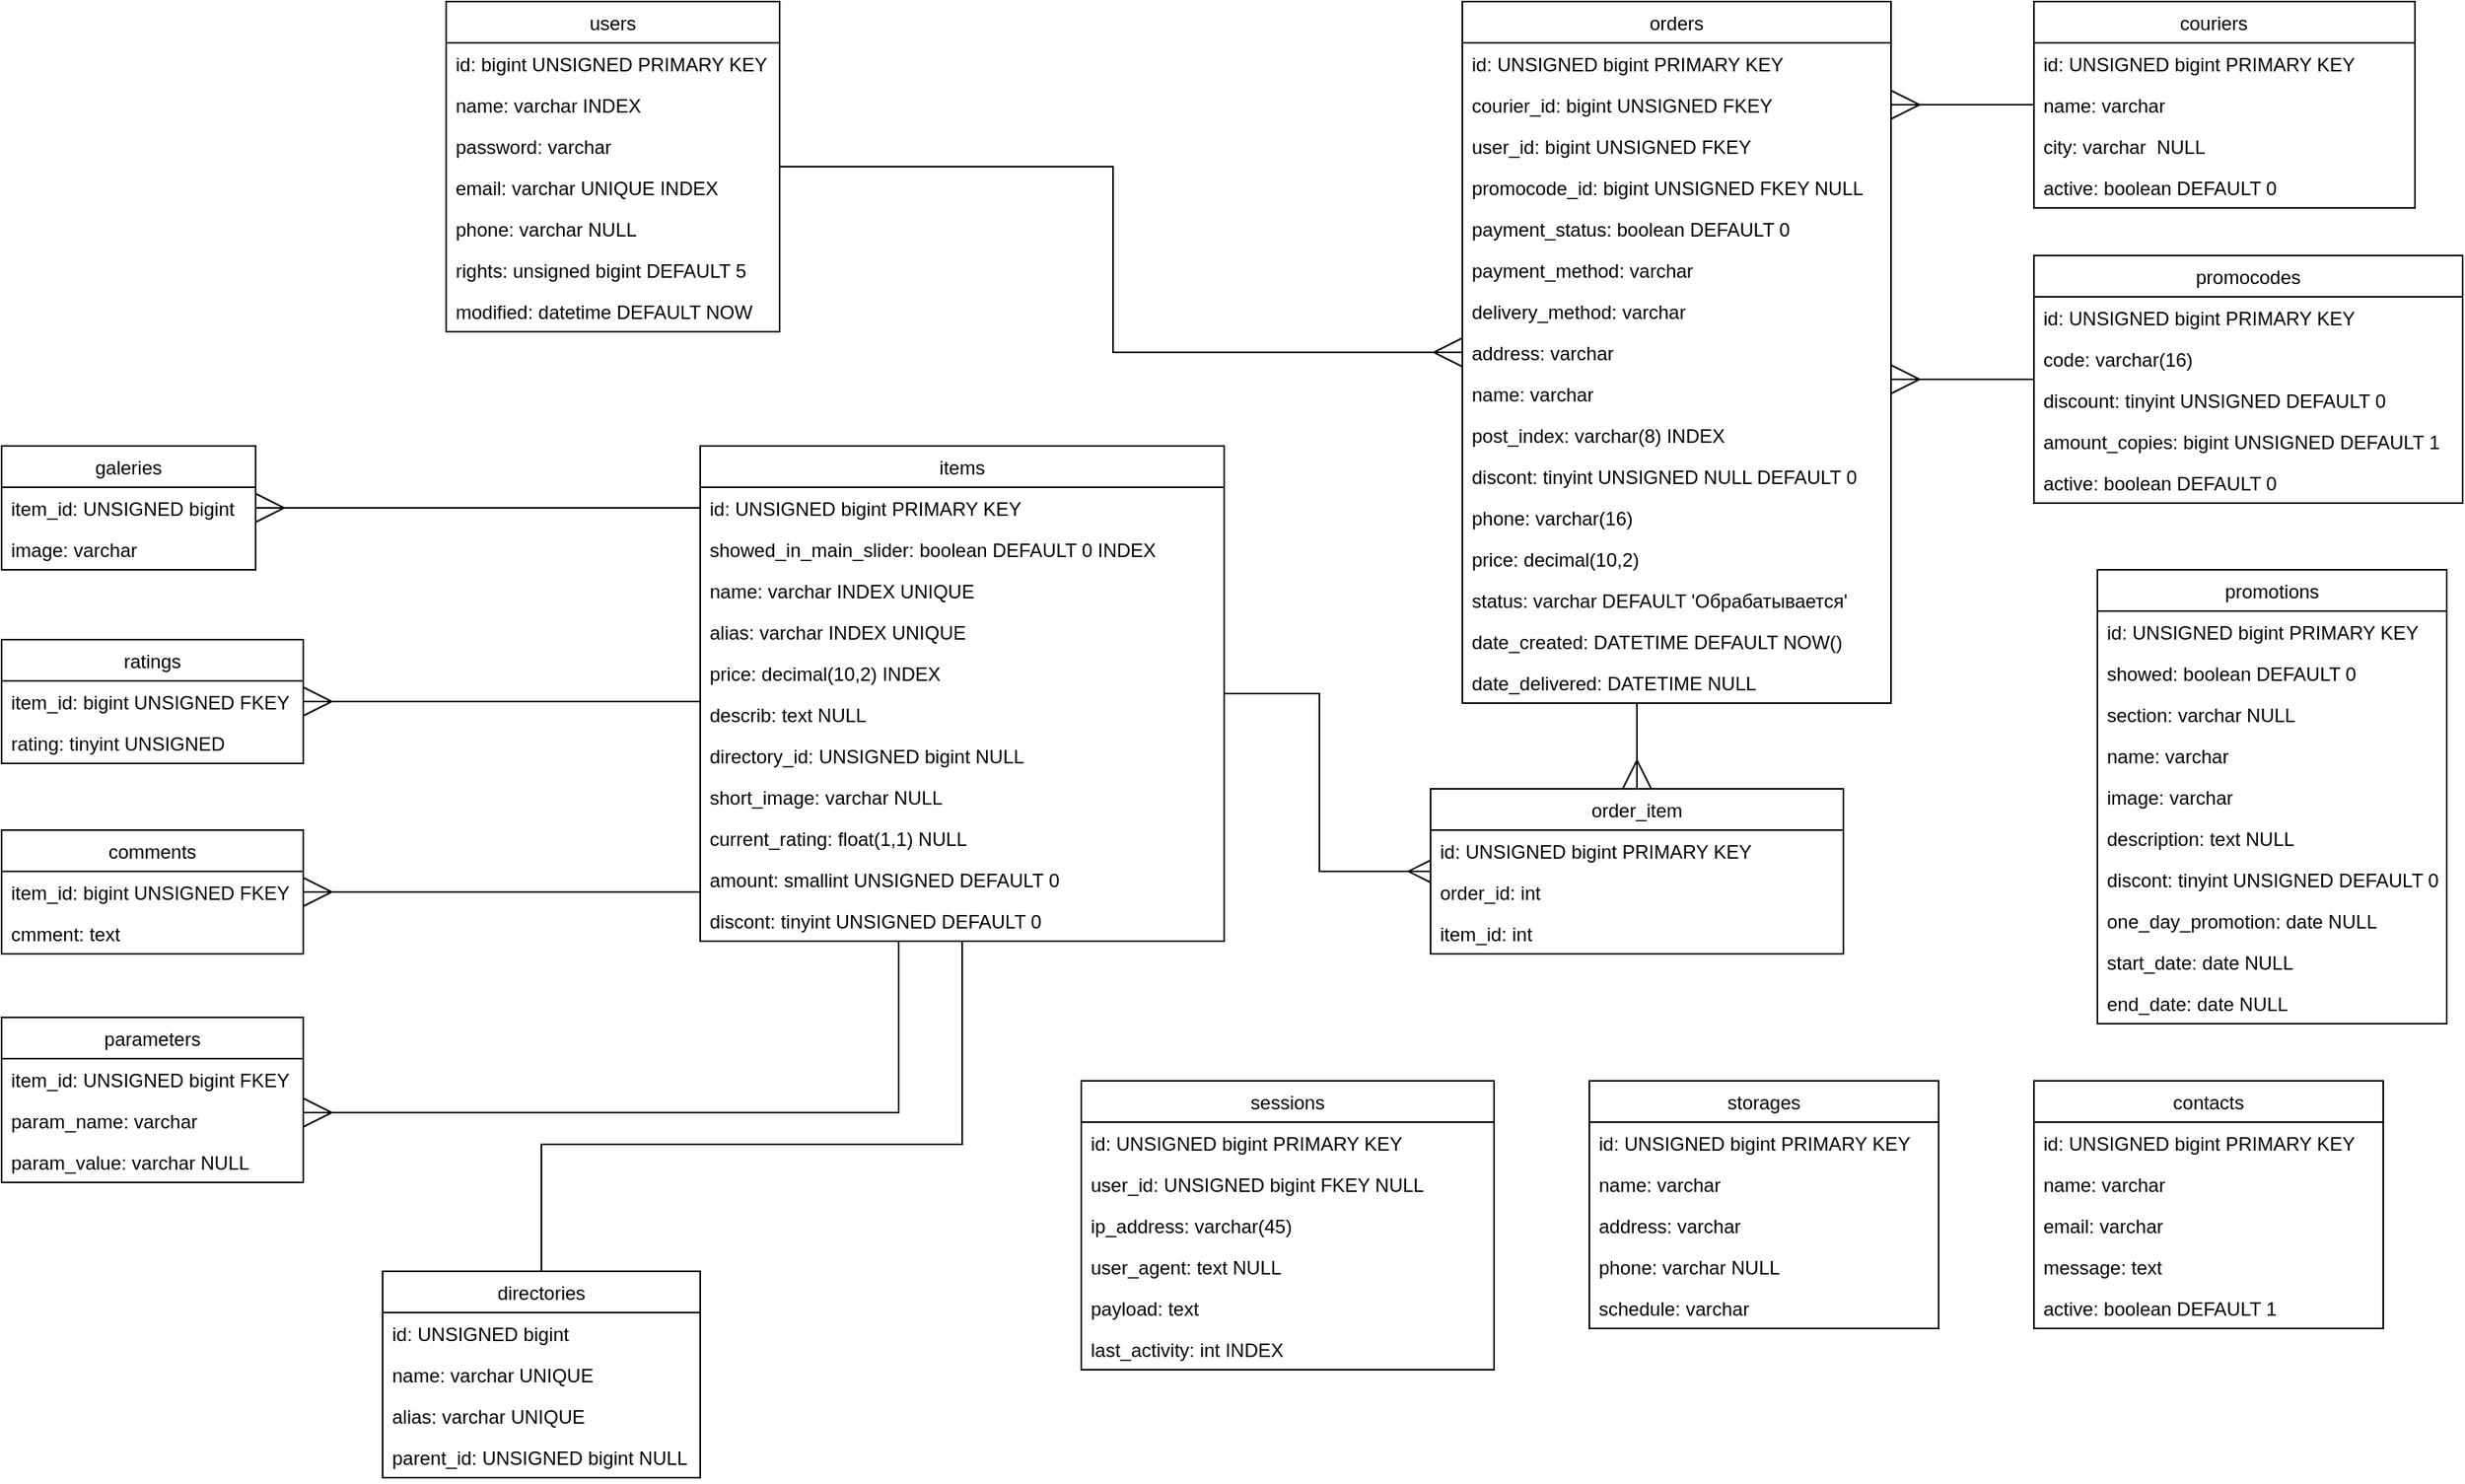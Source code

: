 <mxfile version="16.6.6" type="device"><diagram name="Page-1" id="929967ad-93f9-6ef4-fab6-5d389245f69c"><mxGraphModel dx="1368" dy="793" grid="1" gridSize="10" guides="1" tooltips="1" connect="1" arrows="1" fold="1" page="1" pageScale="1.5" pageWidth="1169" pageHeight="826" background="none" math="0" shadow="0"><root><mxCell id="0" style=";html=1;"/><mxCell id="1" style=";html=1;" parent="0"/><mxCell id="FeAwTVIBc3wcNW8rMhO_-11" style="edgeStyle=orthogonalEdgeStyle;rounded=0;orthogonalLoop=1;jettySize=auto;html=1;endArrow=ERmany;endFill=0;startSize=6;endSize=16;" parent="1" source="rnoh4Z8EWgfpR7q-5i3M-1" target="cGDgYfXUe002vliOC38j-30" edge="1"><mxGeometry relative="1" as="geometry"><Array as="points"/><mxPoint x="760" y="190" as="targetPoint"/></mxGeometry></mxCell><mxCell id="rnoh4Z8EWgfpR7q-5i3M-1" value="users" style="swimlane;fontStyle=0;childLayout=stackLayout;horizontal=1;startSize=26;fillColor=none;horizontalStack=0;resizeParent=1;resizeParentMax=0;resizeLast=0;collapsible=1;marginBottom=0;" parent="1" vertex="1"><mxGeometry x="360" y="40" width="210" height="208" as="geometry"/></mxCell><mxCell id="rnoh4Z8EWgfpR7q-5i3M-2" value="id: bigint UNSIGNED  PRIMARY KEY" style="text;strokeColor=none;fillColor=none;align=left;verticalAlign=top;spacingLeft=4;spacingRight=4;overflow=hidden;rotatable=0;points=[[0,0.5],[1,0.5]];portConstraint=eastwest;" parent="rnoh4Z8EWgfpR7q-5i3M-1" vertex="1"><mxGeometry y="26" width="210" height="26" as="geometry"/></mxCell><mxCell id="rnoh4Z8EWgfpR7q-5i3M-7" value="name: varchar INDEX" style="text;strokeColor=none;fillColor=none;align=left;verticalAlign=top;spacingLeft=4;spacingRight=4;overflow=hidden;rotatable=0;points=[[0,0.5],[1,0.5]];portConstraint=eastwest;" parent="rnoh4Z8EWgfpR7q-5i3M-1" vertex="1"><mxGeometry y="52" width="210" height="26" as="geometry"/></mxCell><mxCell id="rnoh4Z8EWgfpR7q-5i3M-8" value="password: varchar" style="text;strokeColor=none;fillColor=none;align=left;verticalAlign=top;spacingLeft=4;spacingRight=4;overflow=hidden;rotatable=0;points=[[0,0.5],[1,0.5]];portConstraint=eastwest;" parent="rnoh4Z8EWgfpR7q-5i3M-1" vertex="1"><mxGeometry y="78" width="210" height="26" as="geometry"/></mxCell><mxCell id="cGDgYfXUe002vliOC38j-13" value="email: varchar UNIQUE INDEX " style="text;strokeColor=none;fillColor=none;align=left;verticalAlign=top;spacingLeft=4;spacingRight=4;overflow=hidden;rotatable=0;points=[[0,0.5],[1,0.5]];portConstraint=eastwest;" parent="rnoh4Z8EWgfpR7q-5i3M-1" vertex="1"><mxGeometry y="104" width="210" height="26" as="geometry"/></mxCell><mxCell id="rnoh4Z8EWgfpR7q-5i3M-9" value="phone: varchar NULL" style="text;strokeColor=none;fillColor=none;align=left;verticalAlign=top;spacingLeft=4;spacingRight=4;overflow=hidden;rotatable=0;points=[[0,0.5],[1,0.5]];portConstraint=eastwest;" parent="rnoh4Z8EWgfpR7q-5i3M-1" vertex="1"><mxGeometry y="130" width="210" height="26" as="geometry"/></mxCell><mxCell id="rnoh4Z8EWgfpR7q-5i3M-11" value="rights: unsigned bigint DEFAULT 5  " style="text;strokeColor=none;fillColor=none;align=left;verticalAlign=top;spacingLeft=4;spacingRight=4;overflow=hidden;rotatable=0;points=[[0,0.5],[1,0.5]];portConstraint=eastwest;" parent="rnoh4Z8EWgfpR7q-5i3M-1" vertex="1"><mxGeometry y="156" width="210" height="26" as="geometry"/></mxCell><mxCell id="rnoh4Z8EWgfpR7q-5i3M-10" value="modified: datetime DEFAULT NOW " style="text;strokeColor=none;fillColor=none;align=left;verticalAlign=top;spacingLeft=4;spacingRight=4;overflow=hidden;rotatable=0;points=[[0,0.5],[1,0.5]];portConstraint=eastwest;" parent="rnoh4Z8EWgfpR7q-5i3M-1" vertex="1"><mxGeometry y="182" width="210" height="26" as="geometry"/></mxCell><mxCell id="ZE5WBzzTI7uvC2e-RDDq-6" style="edgeStyle=orthogonalEdgeStyle;rounded=0;orthogonalLoop=1;jettySize=auto;html=1;endArrow=ERmany;endFill=0;startSize=6;endSize=16;" parent="1" source="cGDgYfXUe002vliOC38j-1" target="ZE5WBzzTI7uvC2e-RDDq-2" edge="1"><mxGeometry relative="1" as="geometry"><Array as="points"><mxPoint x="480" y="481"/><mxPoint x="480" y="481"/></Array></mxGeometry></mxCell><mxCell id="ZE5WBzzTI7uvC2e-RDDq-33" style="edgeStyle=orthogonalEdgeStyle;rounded=0;orthogonalLoop=1;jettySize=auto;html=1;endArrow=ERmany;endFill=0;startSize=6;endSize=16;" parent="1" source="cGDgYfXUe002vliOC38j-1" target="ZE5WBzzTI7uvC2e-RDDq-29" edge="1"><mxGeometry relative="1" as="geometry"><Array as="points"><mxPoint x="390" y="359"/><mxPoint x="390" y="359"/></Array></mxGeometry></mxCell><mxCell id="CJ5KYvpF26KyWYVcvx1A-4" style="edgeStyle=orthogonalEdgeStyle;rounded=0;orthogonalLoop=1;jettySize=auto;html=1;endArrow=ERmany;endFill=0;endSize=16;" parent="1" source="cGDgYfXUe002vliOC38j-1" target="CJ5KYvpF26KyWYVcvx1A-1" edge="1"><mxGeometry relative="1" as="geometry"><Array as="points"><mxPoint x="490" y="601"/><mxPoint x="490" y="601"/></Array></mxGeometry></mxCell><mxCell id="gBOeq5-oKmPeRh7g_FEv-6" style="edgeStyle=orthogonalEdgeStyle;rounded=0;orthogonalLoop=1;jettySize=auto;html=1;endArrow=none;endFill=0;" parent="1" source="cGDgYfXUe002vliOC38j-1" target="gBOeq5-oKmPeRh7g_FEv-1" edge="1"><mxGeometry relative="1" as="geometry"><Array as="points"><mxPoint x="685" y="760"/><mxPoint x="420" y="760"/></Array></mxGeometry></mxCell><mxCell id="vvD_1Sxg6L-hfjobCTZO-13" style="edgeStyle=orthogonalEdgeStyle;rounded=0;orthogonalLoop=1;jettySize=auto;html=1;endArrow=ERmany;endFill=0;endSize=12;" parent="1" source="cGDgYfXUe002vliOC38j-1" target="vvD_1Sxg6L-hfjobCTZO-1" edge="1"><mxGeometry relative="1" as="geometry"/></mxCell><mxCell id="cGDgYfXUe002vliOC38j-1" value="items" style="swimlane;fontStyle=0;childLayout=stackLayout;horizontal=1;startSize=26;fillColor=none;horizontalStack=0;resizeParent=1;resizeParentMax=0;resizeLast=0;collapsible=1;marginBottom=0;" parent="1" vertex="1"><mxGeometry x="520" y="320" width="330" height="312" as="geometry"/></mxCell><mxCell id="cGDgYfXUe002vliOC38j-2" value="id: UNSIGNED bigint  PRIMARY KEY" style="text;strokeColor=none;fillColor=none;align=left;verticalAlign=top;spacingLeft=4;spacingRight=4;overflow=hidden;rotatable=0;points=[[0,0.5],[1,0.5]];portConstraint=eastwest;" parent="cGDgYfXUe002vliOC38j-1" vertex="1"><mxGeometry y="26" width="330" height="26" as="geometry"/></mxCell><mxCell id="ZE5WBzzTI7uvC2e-RDDq-37" value="showed_in_main_slider: boolean DEFAULT 0 INDEX" style="text;strokeColor=none;fillColor=none;align=left;verticalAlign=top;spacingLeft=4;spacingRight=4;overflow=hidden;rotatable=0;points=[[0,0.5],[1,0.5]];portConstraint=eastwest;" parent="cGDgYfXUe002vliOC38j-1" vertex="1"><mxGeometry y="52" width="330" height="26" as="geometry"/></mxCell><mxCell id="cGDgYfXUe002vliOC38j-23" value="name: varchar INDEX UNIQUE" style="text;strokeColor=none;fillColor=none;align=left;verticalAlign=top;spacingLeft=4;spacingRight=4;overflow=hidden;rotatable=0;points=[[0,0.5],[1,0.5]];portConstraint=eastwest;" parent="cGDgYfXUe002vliOC38j-1" vertex="1"><mxGeometry y="78" width="330" height="26" as="geometry"/></mxCell><mxCell id="YDtYvaerDFjHqgt-Z0du-1" value="alias: varchar INDEX UNIQUE" style="text;strokeColor=none;fillColor=none;align=left;verticalAlign=top;spacingLeft=4;spacingRight=4;overflow=hidden;rotatable=0;points=[[0,0.5],[1,0.5]];portConstraint=eastwest;" parent="cGDgYfXUe002vliOC38j-1" vertex="1"><mxGeometry y="104" width="330" height="26" as="geometry"/></mxCell><mxCell id="cGDgYfXUe002vliOC38j-25" value="price: decimal(10,2) INDEX" style="text;strokeColor=none;fillColor=none;align=left;verticalAlign=top;spacingLeft=4;spacingRight=4;overflow=hidden;rotatable=0;points=[[0,0.5],[1,0.5]];portConstraint=eastwest;" parent="cGDgYfXUe002vliOC38j-1" vertex="1"><mxGeometry y="130" width="330" height="26" as="geometry"/></mxCell><mxCell id="cGDgYfXUe002vliOC38j-26" value="describ: text NULL" style="text;strokeColor=none;fillColor=none;align=left;verticalAlign=top;spacingLeft=4;spacingRight=4;overflow=hidden;rotatable=0;points=[[0,0.5],[1,0.5]];portConstraint=eastwest;" parent="cGDgYfXUe002vliOC38j-1" vertex="1"><mxGeometry y="156" width="330" height="26" as="geometry"/></mxCell><mxCell id="cGDgYfXUe002vliOC38j-27" value="directory_id: UNSIGNED bigint NULL" style="text;strokeColor=none;fillColor=none;align=left;verticalAlign=top;spacingLeft=4;spacingRight=4;overflow=hidden;rotatable=0;points=[[0,0.5],[1,0.5]];portConstraint=eastwest;" parent="cGDgYfXUe002vliOC38j-1" vertex="1"><mxGeometry y="182" width="330" height="26" as="geometry"/></mxCell><mxCell id="cGDgYfXUe002vliOC38j-24" value="short_image: varchar NULL" style="text;strokeColor=none;fillColor=none;align=left;verticalAlign=top;spacingLeft=4;spacingRight=4;overflow=hidden;rotatable=0;points=[[0,0.5],[1,0.5]];portConstraint=eastwest;" parent="cGDgYfXUe002vliOC38j-1" vertex="1"><mxGeometry y="208" width="330" height="26" as="geometry"/></mxCell><mxCell id="hjQHBtJrdqEXp9kS8Bs2-2" value="current_rating: float(1,1) NULL" style="text;strokeColor=none;fillColor=none;align=left;verticalAlign=top;spacingLeft=4;spacingRight=4;overflow=hidden;rotatable=0;points=[[0,0.5],[1,0.5]];portConstraint=eastwest;" parent="cGDgYfXUe002vliOC38j-1" vertex="1"><mxGeometry y="234" width="330" height="26" as="geometry"/></mxCell><mxCell id="cGDgYfXUe002vliOC38j-29" value="amount: smallint UNSIGNED DEFAULT 0" style="text;strokeColor=none;fillColor=none;align=left;verticalAlign=top;spacingLeft=4;spacingRight=4;overflow=hidden;rotatable=0;points=[[0,0.5],[1,0.5]];portConstraint=eastwest;" parent="cGDgYfXUe002vliOC38j-1" vertex="1"><mxGeometry y="260" width="330" height="26" as="geometry"/></mxCell><mxCell id="cGDgYfXUe002vliOC38j-40" value="discont: tinyint UNSIGNED DEFAULT 0" style="text;strokeColor=none;fillColor=none;align=left;verticalAlign=top;spacingLeft=4;spacingRight=4;overflow=hidden;rotatable=0;points=[[0,0.5],[1,0.5]];portConstraint=eastwest;" parent="cGDgYfXUe002vliOC38j-1" vertex="1"><mxGeometry y="286" width="330" height="26" as="geometry"/></mxCell><mxCell id="ZE5WBzzTI7uvC2e-RDDq-15" style="edgeStyle=orthogonalEdgeStyle;rounded=0;orthogonalLoop=1;jettySize=auto;html=1;endArrow=ERmany;endFill=0;startSize=6;endSize=16;" parent="1" source="cGDgYfXUe002vliOC38j-4" target="cGDgYfXUe002vliOC38j-30" edge="1"><mxGeometry relative="1" as="geometry"><Array as="points"><mxPoint x="1140" y="230"/><mxPoint x="1140" y="230"/></Array></mxGeometry></mxCell><mxCell id="cGDgYfXUe002vliOC38j-4" value="promocodes" style="swimlane;fontStyle=0;childLayout=stackLayout;horizontal=1;startSize=26;fillColor=none;horizontalStack=0;resizeParent=1;resizeParentMax=0;resizeLast=0;collapsible=1;marginBottom=0;" parent="1" vertex="1"><mxGeometry x="1360" y="200" width="270" height="156" as="geometry"/></mxCell><mxCell id="cGDgYfXUe002vliOC38j-5" value="id: UNSIGNED bigint  PRIMARY KEY" style="text;strokeColor=none;fillColor=none;align=left;verticalAlign=top;spacingLeft=4;spacingRight=4;overflow=hidden;rotatable=0;points=[[0,0.5],[1,0.5]];portConstraint=eastwest;" parent="cGDgYfXUe002vliOC38j-4" vertex="1"><mxGeometry y="26" width="270" height="26" as="geometry"/></mxCell><mxCell id="cGDgYfXUe002vliOC38j-6" value="code: varchar(16) " style="text;strokeColor=none;fillColor=none;align=left;verticalAlign=top;spacingLeft=4;spacingRight=4;overflow=hidden;rotatable=0;points=[[0,0.5],[1,0.5]];portConstraint=eastwest;" parent="cGDgYfXUe002vliOC38j-4" vertex="1"><mxGeometry y="52" width="270" height="26" as="geometry"/></mxCell><mxCell id="cGDgYfXUe002vliOC38j-8" value="discount: tinyint UNSIGNED DEFAULT 0 " style="text;strokeColor=none;fillColor=none;align=left;verticalAlign=top;spacingLeft=4;spacingRight=4;overflow=hidden;rotatable=0;points=[[0,0.5],[1,0.5]];portConstraint=eastwest;" parent="cGDgYfXUe002vliOC38j-4" vertex="1"><mxGeometry y="78" width="270" height="26" as="geometry"/></mxCell><mxCell id="cGDgYfXUe002vliOC38j-9" value="amount_copies: bigint UNSIGNED DEFAULT 1" style="text;strokeColor=none;fillColor=none;align=left;verticalAlign=top;spacingLeft=4;spacingRight=4;overflow=hidden;rotatable=0;points=[[0,0.5],[1,0.5]];portConstraint=eastwest;" parent="cGDgYfXUe002vliOC38j-4" vertex="1"><mxGeometry y="104" width="270" height="26" as="geometry"/></mxCell><mxCell id="cGDgYfXUe002vliOC38j-7" value="active: boolean DEFAULT 0 " style="text;strokeColor=none;fillColor=none;align=left;verticalAlign=top;spacingLeft=4;spacingRight=4;overflow=hidden;rotatable=0;points=[[0,0.5],[1,0.5]];portConstraint=eastwest;" parent="cGDgYfXUe002vliOC38j-4" vertex="1"><mxGeometry y="130" width="270" height="26" as="geometry"/></mxCell><mxCell id="cGDgYfXUe002vliOC38j-10" value="contacts" style="swimlane;fontStyle=0;childLayout=stackLayout;horizontal=1;startSize=26;fillColor=none;horizontalStack=0;resizeParent=1;resizeParentMax=0;resizeLast=0;collapsible=1;marginBottom=0;" parent="1" vertex="1"><mxGeometry x="1360" y="720" width="220" height="156" as="geometry"/></mxCell><mxCell id="cGDgYfXUe002vliOC38j-11" value="id: UNSIGNED bigint  PRIMARY KEY" style="text;strokeColor=none;fillColor=none;align=left;verticalAlign=top;spacingLeft=4;spacingRight=4;overflow=hidden;rotatable=0;points=[[0,0.5],[1,0.5]];portConstraint=eastwest;" parent="cGDgYfXUe002vliOC38j-10" vertex="1"><mxGeometry y="26" width="220" height="26" as="geometry"/></mxCell><mxCell id="cGDgYfXUe002vliOC38j-12" value="name: varchar " style="text;strokeColor=none;fillColor=none;align=left;verticalAlign=top;spacingLeft=4;spacingRight=4;overflow=hidden;rotatable=0;points=[[0,0.5],[1,0.5]];portConstraint=eastwest;" parent="cGDgYfXUe002vliOC38j-10" vertex="1"><mxGeometry y="52" width="220" height="26" as="geometry"/></mxCell><mxCell id="cGDgYfXUe002vliOC38j-14" value="email: varchar " style="text;strokeColor=none;fillColor=none;align=left;verticalAlign=top;spacingLeft=4;spacingRight=4;overflow=hidden;rotatable=0;points=[[0,0.5],[1,0.5]];portConstraint=eastwest;" parent="cGDgYfXUe002vliOC38j-10" vertex="1"><mxGeometry y="78" width="220" height="26" as="geometry"/></mxCell><mxCell id="cGDgYfXUe002vliOC38j-15" value="message: text &#xA;" style="text;strokeColor=none;fillColor=none;align=left;verticalAlign=top;spacingLeft=4;spacingRight=4;overflow=hidden;rotatable=0;points=[[0,0.5],[1,0.5]];portConstraint=eastwest;" parent="cGDgYfXUe002vliOC38j-10" vertex="1"><mxGeometry y="104" width="220" height="26" as="geometry"/></mxCell><mxCell id="cGDgYfXUe002vliOC38j-18" value="active: boolean DEFAULT 1 " style="text;strokeColor=none;fillColor=none;align=left;verticalAlign=top;spacingLeft=4;spacingRight=4;overflow=hidden;rotatable=0;points=[[0,0.5],[1,0.5]];portConstraint=eastwest;" parent="cGDgYfXUe002vliOC38j-10" vertex="1"><mxGeometry y="130" width="220" height="26" as="geometry"/></mxCell><mxCell id="ZE5WBzzTI7uvC2e-RDDq-7" style="edgeStyle=orthogonalEdgeStyle;rounded=0;orthogonalLoop=1;jettySize=auto;html=1;endArrow=ERmany;endFill=0;startSize=6;endSize=16;" parent="1" source="cGDgYfXUe002vliOC38j-19" target="cGDgYfXUe002vliOC38j-30" edge="1"><mxGeometry relative="1" as="geometry"><Array as="points"><mxPoint x="1160" y="92"/><mxPoint x="1160" y="92"/></Array></mxGeometry></mxCell><mxCell id="cGDgYfXUe002vliOC38j-19" value="couriers    " style="swimlane;fontStyle=0;childLayout=stackLayout;horizontal=1;startSize=26;fillColor=none;horizontalStack=0;resizeParent=1;resizeParentMax=0;resizeLast=0;collapsible=1;marginBottom=0;" parent="1" vertex="1"><mxGeometry x="1360" y="40" width="240" height="130" as="geometry"/></mxCell><mxCell id="cGDgYfXUe002vliOC38j-20" value="id: UNSIGNED bigint  PRIMARY KEY" style="text;strokeColor=none;fillColor=none;align=left;verticalAlign=top;spacingLeft=4;spacingRight=4;overflow=hidden;rotatable=0;points=[[0,0.5],[1,0.5]];portConstraint=eastwest;" parent="cGDgYfXUe002vliOC38j-19" vertex="1"><mxGeometry y="26" width="240" height="26" as="geometry"/></mxCell><mxCell id="cGDgYfXUe002vliOC38j-21" value="name: varchar " style="text;strokeColor=none;fillColor=none;align=left;verticalAlign=top;spacingLeft=4;spacingRight=4;overflow=hidden;rotatable=0;points=[[0,0.5],[1,0.5]];portConstraint=eastwest;" parent="cGDgYfXUe002vliOC38j-19" vertex="1"><mxGeometry y="52" width="240" height="26" as="geometry"/></mxCell><mxCell id="bsRxR87Zy1aaI7C_6XeD-1" value="city: varchar  NULL" style="text;strokeColor=none;fillColor=none;align=left;verticalAlign=top;spacingLeft=4;spacingRight=4;overflow=hidden;rotatable=0;points=[[0,0.5],[1,0.5]];portConstraint=eastwest;" parent="cGDgYfXUe002vliOC38j-19" vertex="1"><mxGeometry y="78" width="240" height="26" as="geometry"/></mxCell><mxCell id="cGDgYfXUe002vliOC38j-22" value="active: boolean DEFAULT 0" style="text;strokeColor=none;fillColor=none;align=left;verticalAlign=top;spacingLeft=4;spacingRight=4;overflow=hidden;rotatable=0;points=[[0,0.5],[1,0.5]];portConstraint=eastwest;" parent="cGDgYfXUe002vliOC38j-19" vertex="1"><mxGeometry y="104" width="240" height="26" as="geometry"/></mxCell><mxCell id="FeAwTVIBc3wcNW8rMhO_-6" style="edgeStyle=orthogonalEdgeStyle;rounded=0;orthogonalLoop=1;jettySize=auto;html=1;endArrow=ERmany;endFill=0;startSize=16;endSize=16;" parent="1" source="cGDgYfXUe002vliOC38j-30" target="vvD_1Sxg6L-hfjobCTZO-1" edge="1"><mxGeometry relative="1" as="geometry"><Array as="points"><mxPoint x="1110" y="510"/><mxPoint x="1110" y="510"/></Array><mxPoint x="1110" y="520" as="targetPoint"/></mxGeometry></mxCell><mxCell id="cGDgYfXUe002vliOC38j-30" value="orders" style="swimlane;fontStyle=0;childLayout=stackLayout;horizontal=1;startSize=26;fillColor=none;horizontalStack=0;resizeParent=1;resizeParentMax=0;resizeLast=0;collapsible=1;marginBottom=0;" parent="1" vertex="1"><mxGeometry x="1000" y="40" width="270" height="442" as="geometry"/></mxCell><mxCell id="cGDgYfXUe002vliOC38j-31" value="id: UNSIGNED bigint  PRIMARY KEY" style="text;strokeColor=none;fillColor=none;align=left;verticalAlign=top;spacingLeft=4;spacingRight=4;overflow=hidden;rotatable=0;points=[[0,0.5],[1,0.5]];portConstraint=eastwest;" parent="cGDgYfXUe002vliOC38j-30" vertex="1"><mxGeometry y="26" width="270" height="26" as="geometry"/></mxCell><mxCell id="cGDgYfXUe002vliOC38j-32" value="courier_id: bigint UNSIGNED FKEY" style="text;strokeColor=none;fillColor=none;align=left;verticalAlign=top;spacingLeft=4;spacingRight=4;overflow=hidden;rotatable=0;points=[[0,0.5],[1,0.5]];portConstraint=eastwest;" parent="cGDgYfXUe002vliOC38j-30" vertex="1"><mxGeometry y="52" width="270" height="26" as="geometry"/></mxCell><mxCell id="LXudQKPmHDkJd7anlEhJ-1" value="user_id: bigint UNSIGNED FKEY" style="text;strokeColor=none;fillColor=none;align=left;verticalAlign=top;spacingLeft=4;spacingRight=4;overflow=hidden;rotatable=0;points=[[0,0.5],[1,0.5]];portConstraint=eastwest;" vertex="1" parent="cGDgYfXUe002vliOC38j-30"><mxGeometry y="78" width="270" height="26" as="geometry"/></mxCell><mxCell id="cGDgYfXUe002vliOC38j-33" value="promocode_id: bigint UNSIGNED FKEY NULL" style="text;strokeColor=none;fillColor=none;align=left;verticalAlign=top;spacingLeft=4;spacingRight=4;overflow=hidden;rotatable=0;points=[[0,0.5],[1,0.5]];portConstraint=eastwest;" parent="cGDgYfXUe002vliOC38j-30" vertex="1"><mxGeometry y="104" width="270" height="26" as="geometry"/></mxCell><mxCell id="cGDgYfXUe002vliOC38j-35" value="payment_status: boolean DEFAULT 0" style="text;strokeColor=none;fillColor=none;align=left;verticalAlign=top;spacingLeft=4;spacingRight=4;overflow=hidden;rotatable=0;points=[[0,0.5],[1,0.5]];portConstraint=eastwest;" parent="cGDgYfXUe002vliOC38j-30" vertex="1"><mxGeometry y="130" width="270" height="26" as="geometry"/></mxCell><mxCell id="ZE5WBzzTI7uvC2e-RDDq-1" value="payment_method: varchar" style="text;strokeColor=none;fillColor=none;align=left;verticalAlign=top;spacingLeft=4;spacingRight=4;overflow=hidden;rotatable=0;points=[[0,0.5],[1,0.5]];portConstraint=eastwest;" parent="cGDgYfXUe002vliOC38j-30" vertex="1"><mxGeometry y="156" width="270" height="26" as="geometry"/></mxCell><mxCell id="Sno1EIHvYguK26DR1np6-2" value="delivery_method: varchar" style="text;strokeColor=none;fillColor=none;align=left;verticalAlign=top;spacingLeft=4;spacingRight=4;overflow=hidden;rotatable=0;points=[[0,0.5],[1,0.5]];portConstraint=eastwest;" parent="cGDgYfXUe002vliOC38j-30" vertex="1"><mxGeometry y="182" width="270" height="26" as="geometry"/></mxCell><mxCell id="ZE5WBzzTI7uvC2e-RDDq-8" value="address: varchar " style="text;strokeColor=none;fillColor=none;align=left;verticalAlign=top;spacingLeft=4;spacingRight=4;overflow=hidden;rotatable=0;points=[[0,0.5],[1,0.5]];portConstraint=eastwest;" parent="cGDgYfXUe002vliOC38j-30" vertex="1"><mxGeometry y="208" width="270" height="26" as="geometry"/></mxCell><mxCell id="FJUWKiNPx8VhHTqM4ICh-1" value="name: varchar " style="text;strokeColor=none;fillColor=none;align=left;verticalAlign=top;spacingLeft=4;spacingRight=4;overflow=hidden;rotatable=0;points=[[0,0.5],[1,0.5]];portConstraint=eastwest;" parent="cGDgYfXUe002vliOC38j-30" vertex="1"><mxGeometry y="234" width="270" height="26" as="geometry"/></mxCell><mxCell id="cGDgYfXUe002vliOC38j-38" value="post_index: varchar(8) INDEX" style="text;strokeColor=none;fillColor=none;align=left;verticalAlign=top;spacingLeft=4;spacingRight=4;overflow=hidden;rotatable=0;points=[[0,0.5],[1,0.5]];portConstraint=eastwest;" parent="cGDgYfXUe002vliOC38j-30" vertex="1"><mxGeometry y="260" width="270" height="26" as="geometry"/></mxCell><mxCell id="ZE5WBzzTI7uvC2e-RDDq-9" value="discont: tinyint UNSIGNED NULL DEFAULT 0" style="text;strokeColor=none;fillColor=none;align=left;verticalAlign=top;spacingLeft=4;spacingRight=4;overflow=hidden;rotatable=0;points=[[0,0.5],[1,0.5]];portConstraint=eastwest;" parent="cGDgYfXUe002vliOC38j-30" vertex="1"><mxGeometry y="286" width="270" height="26" as="geometry"/></mxCell><mxCell id="ZE5WBzzTI7uvC2e-RDDq-11" value="phone: varchar(16) " style="text;strokeColor=none;fillColor=none;align=left;verticalAlign=top;spacingLeft=4;spacingRight=4;overflow=hidden;rotatable=0;points=[[0,0.5],[1,0.5]];portConstraint=eastwest;" parent="cGDgYfXUe002vliOC38j-30" vertex="1"><mxGeometry y="312" width="270" height="26" as="geometry"/></mxCell><mxCell id="ZE5WBzzTI7uvC2e-RDDq-10" value="price: decimal(10,2) " style="text;strokeColor=none;fillColor=none;align=left;verticalAlign=top;spacingLeft=4;spacingRight=4;overflow=hidden;rotatable=0;points=[[0,0.5],[1,0.5]];portConstraint=eastwest;" parent="cGDgYfXUe002vliOC38j-30" vertex="1"><mxGeometry y="338" width="270" height="26" as="geometry"/></mxCell><mxCell id="ZE5WBzzTI7uvC2e-RDDq-12" value="status: varchar DEFAULT 'Обрабатывается'" style="text;strokeColor=none;fillColor=none;align=left;verticalAlign=top;spacingLeft=4;spacingRight=4;overflow=hidden;rotatable=0;points=[[0,0.5],[1,0.5]];portConstraint=eastwest;" parent="cGDgYfXUe002vliOC38j-30" vertex="1"><mxGeometry y="364" width="270" height="26" as="geometry"/></mxCell><mxCell id="ZE5WBzzTI7uvC2e-RDDq-13" value="date_created: DATETIME DEFAULT NOW()" style="text;strokeColor=none;fillColor=none;align=left;verticalAlign=top;spacingLeft=4;spacingRight=4;overflow=hidden;rotatable=0;points=[[0,0.5],[1,0.5]];portConstraint=eastwest;" parent="cGDgYfXUe002vliOC38j-30" vertex="1"><mxGeometry y="390" width="270" height="26" as="geometry"/></mxCell><mxCell id="ZE5WBzzTI7uvC2e-RDDq-14" value="date_delivered: DATETIME NULL" style="text;strokeColor=none;fillColor=none;align=left;verticalAlign=top;spacingLeft=4;spacingRight=4;overflow=hidden;rotatable=0;points=[[0,0.5],[1,0.5]];portConstraint=eastwest;" parent="cGDgYfXUe002vliOC38j-30" vertex="1"><mxGeometry y="416" width="270" height="26" as="geometry"/></mxCell><mxCell id="ZE5WBzzTI7uvC2e-RDDq-2" value="ratings" style="swimlane;fontStyle=0;childLayout=stackLayout;horizontal=1;startSize=26;fillColor=none;horizontalStack=0;resizeParent=1;resizeParentMax=0;resizeLast=0;collapsible=1;marginBottom=0;" parent="1" vertex="1"><mxGeometry x="80" y="442" width="190" height="78" as="geometry"/></mxCell><mxCell id="ZE5WBzzTI7uvC2e-RDDq-4" value="item_id: bigint UNSIGNED FKEY" style="text;strokeColor=none;fillColor=none;align=left;verticalAlign=top;spacingLeft=4;spacingRight=4;overflow=hidden;rotatable=0;points=[[0,0.5],[1,0.5]];portConstraint=eastwest;" parent="ZE5WBzzTI7uvC2e-RDDq-2" vertex="1"><mxGeometry y="26" width="190" height="26" as="geometry"/></mxCell><mxCell id="ZE5WBzzTI7uvC2e-RDDq-5" value="rating: tinyint UNSIGNED " style="text;strokeColor=none;fillColor=none;align=left;verticalAlign=top;spacingLeft=4;spacingRight=4;overflow=hidden;rotatable=0;points=[[0,0.5],[1,0.5]];portConstraint=eastwest;" parent="ZE5WBzzTI7uvC2e-RDDq-2" vertex="1"><mxGeometry y="52" width="190" height="26" as="geometry"/></mxCell><mxCell id="ZE5WBzzTI7uvC2e-RDDq-16" value="promotions" style="swimlane;fontStyle=0;childLayout=stackLayout;horizontal=1;startSize=26;fillColor=none;horizontalStack=0;resizeParent=1;resizeParentMax=0;resizeLast=0;collapsible=1;marginBottom=0;" parent="1" vertex="1"><mxGeometry x="1400" y="398" width="220" height="286" as="geometry"/></mxCell><mxCell id="ZE5WBzzTI7uvC2e-RDDq-17" value="id: UNSIGNED bigint  PRIMARY KEY" style="text;strokeColor=none;fillColor=none;align=left;verticalAlign=top;spacingLeft=4;spacingRight=4;overflow=hidden;rotatable=0;points=[[0,0.5],[1,0.5]];portConstraint=eastwest;" parent="ZE5WBzzTI7uvC2e-RDDq-16" vertex="1"><mxGeometry y="26" width="220" height="26" as="geometry"/></mxCell><mxCell id="ZE5WBzzTI7uvC2e-RDDq-27" value="showed: boolean DEFAULT 0" style="text;strokeColor=none;fillColor=none;align=left;verticalAlign=top;spacingLeft=4;spacingRight=4;overflow=hidden;rotatable=0;points=[[0,0.5],[1,0.5]];portConstraint=eastwest;" parent="ZE5WBzzTI7uvC2e-RDDq-16" vertex="1"><mxGeometry y="52" width="220" height="26" as="geometry"/></mxCell><mxCell id="ZE5WBzzTI7uvC2e-RDDq-28" value="section: varchar NULL" style="text;strokeColor=none;fillColor=none;align=left;verticalAlign=top;spacingLeft=4;spacingRight=4;overflow=hidden;rotatable=0;points=[[0,0.5],[1,0.5]];portConstraint=eastwest;" parent="ZE5WBzzTI7uvC2e-RDDq-16" vertex="1"><mxGeometry y="78" width="220" height="26" as="geometry"/></mxCell><mxCell id="ZE5WBzzTI7uvC2e-RDDq-19" value="name: varchar " style="text;strokeColor=none;fillColor=none;align=left;verticalAlign=top;spacingLeft=4;spacingRight=4;overflow=hidden;rotatable=0;points=[[0,0.5],[1,0.5]];portConstraint=eastwest;" parent="ZE5WBzzTI7uvC2e-RDDq-16" vertex="1"><mxGeometry y="104" width="220" height="26" as="geometry"/></mxCell><mxCell id="ZE5WBzzTI7uvC2e-RDDq-20" value="image: varchar" style="text;strokeColor=none;fillColor=none;align=left;verticalAlign=top;spacingLeft=4;spacingRight=4;overflow=hidden;rotatable=0;points=[[0,0.5],[1,0.5]];portConstraint=eastwest;" parent="ZE5WBzzTI7uvC2e-RDDq-16" vertex="1"><mxGeometry y="130" width="220" height="26" as="geometry"/></mxCell><mxCell id="ZE5WBzzTI7uvC2e-RDDq-21" value="description: text NULL" style="text;strokeColor=none;fillColor=none;align=left;verticalAlign=top;spacingLeft=4;spacingRight=4;overflow=hidden;rotatable=0;points=[[0,0.5],[1,0.5]];portConstraint=eastwest;" parent="ZE5WBzzTI7uvC2e-RDDq-16" vertex="1"><mxGeometry y="156" width="220" height="26" as="geometry"/></mxCell><mxCell id="ZE5WBzzTI7uvC2e-RDDq-22" value="discont: tinyint UNSIGNED DEFAULT 0" style="text;strokeColor=none;fillColor=none;align=left;verticalAlign=top;spacingLeft=4;spacingRight=4;overflow=hidden;rotatable=0;points=[[0,0.5],[1,0.5]];portConstraint=eastwest;" parent="ZE5WBzzTI7uvC2e-RDDq-16" vertex="1"><mxGeometry y="182" width="220" height="26" as="geometry"/></mxCell><mxCell id="ZE5WBzzTI7uvC2e-RDDq-23" value="one_day_promotion: date NULL" style="text;strokeColor=none;fillColor=none;align=left;verticalAlign=top;spacingLeft=4;spacingRight=4;overflow=hidden;rotatable=0;points=[[0,0.5],[1,0.5]];portConstraint=eastwest;" parent="ZE5WBzzTI7uvC2e-RDDq-16" vertex="1"><mxGeometry y="208" width="220" height="26" as="geometry"/></mxCell><mxCell id="ZE5WBzzTI7uvC2e-RDDq-24" value="start_date: date NULL" style="text;strokeColor=none;fillColor=none;align=left;verticalAlign=top;spacingLeft=4;spacingRight=4;overflow=hidden;rotatable=0;points=[[0,0.5],[1,0.5]];portConstraint=eastwest;" parent="ZE5WBzzTI7uvC2e-RDDq-16" vertex="1"><mxGeometry y="234" width="220" height="26" as="geometry"/></mxCell><mxCell id="ZE5WBzzTI7uvC2e-RDDq-25" value="end_date: date NULL" style="text;strokeColor=none;fillColor=none;align=left;verticalAlign=top;spacingLeft=4;spacingRight=4;overflow=hidden;rotatable=0;points=[[0,0.5],[1,0.5]];portConstraint=eastwest;" parent="ZE5WBzzTI7uvC2e-RDDq-16" vertex="1"><mxGeometry y="260" width="220" height="26" as="geometry"/></mxCell><mxCell id="ZE5WBzzTI7uvC2e-RDDq-29" value="galeries" style="swimlane;fontStyle=0;childLayout=stackLayout;horizontal=1;startSize=26;fillColor=none;horizontalStack=0;resizeParent=1;resizeParentMax=0;resizeLast=0;collapsible=1;marginBottom=0;" parent="1" vertex="1"><mxGeometry x="80" y="320" width="160" height="78" as="geometry"/></mxCell><mxCell id="ZE5WBzzTI7uvC2e-RDDq-30" value="item_id: UNSIGNED bigint" style="text;strokeColor=none;fillColor=none;align=left;verticalAlign=top;spacingLeft=4;spacingRight=4;overflow=hidden;rotatable=0;points=[[0,0.5],[1,0.5]];portConstraint=eastwest;" parent="ZE5WBzzTI7uvC2e-RDDq-29" vertex="1"><mxGeometry y="26" width="160" height="26" as="geometry"/></mxCell><mxCell id="ZE5WBzzTI7uvC2e-RDDq-31" value="image: varchar" style="text;strokeColor=none;fillColor=none;align=left;verticalAlign=top;spacingLeft=4;spacingRight=4;overflow=hidden;rotatable=0;points=[[0,0.5],[1,0.5]];portConstraint=eastwest;" parent="ZE5WBzzTI7uvC2e-RDDq-29" vertex="1"><mxGeometry y="52" width="160" height="26" as="geometry"/></mxCell><mxCell id="FeAwTVIBc3wcNW8rMhO_-26" style="edgeStyle=orthogonalEdgeStyle;rounded=0;orthogonalLoop=1;jettySize=auto;html=1;endArrow=none;endFill=0;startSize=16;endSize=16;startArrow=ERmany;startFill=0;" parent="1" source="FeAwTVIBc3wcNW8rMhO_-13" target="cGDgYfXUe002vliOC38j-1" edge="1"><mxGeometry relative="1" as="geometry"><mxPoint x="260" y="600" as="targetPoint"/><Array as="points"><mxPoint x="645" y="740"/></Array></mxGeometry></mxCell><mxCell id="FeAwTVIBc3wcNW8rMhO_-13" value="parameters" style="swimlane;fontStyle=0;childLayout=stackLayout;horizontal=1;startSize=26;fillColor=none;horizontalStack=0;resizeParent=1;resizeParentMax=0;resizeLast=0;collapsible=1;marginBottom=0;" parent="1" vertex="1"><mxGeometry x="80" y="680" width="190" height="104" as="geometry"/></mxCell><mxCell id="FeAwTVIBc3wcNW8rMhO_-14" value="item_id: UNSIGNED bigint FKEY" style="text;strokeColor=none;fillColor=none;align=left;verticalAlign=top;spacingLeft=4;spacingRight=4;overflow=hidden;rotatable=0;points=[[0,0.5],[1,0.5]];portConstraint=eastwest;" parent="FeAwTVIBc3wcNW8rMhO_-13" vertex="1"><mxGeometry y="26" width="190" height="26" as="geometry"/></mxCell><mxCell id="FeAwTVIBc3wcNW8rMhO_-24" value="param_name: varchar" style="text;strokeColor=none;fillColor=none;align=left;verticalAlign=top;spacingLeft=4;spacingRight=4;overflow=hidden;rotatable=0;points=[[0,0.5],[1,0.5]];portConstraint=eastwest;" parent="FeAwTVIBc3wcNW8rMhO_-13" vertex="1"><mxGeometry y="52" width="190" height="26" as="geometry"/></mxCell><mxCell id="FeAwTVIBc3wcNW8rMhO_-25" value="param_value: varchar NULL" style="text;strokeColor=none;fillColor=none;align=left;verticalAlign=top;spacingLeft=4;spacingRight=4;overflow=hidden;rotatable=0;points=[[0,0.5],[1,0.5]];portConstraint=eastwest;" parent="FeAwTVIBc3wcNW8rMhO_-13" vertex="1"><mxGeometry y="78" width="190" height="26" as="geometry"/></mxCell><mxCell id="FeAwTVIBc3wcNW8rMhO_-15" value="storages" style="swimlane;fontStyle=0;childLayout=stackLayout;horizontal=1;startSize=26;fillColor=none;horizontalStack=0;resizeParent=1;resizeParentMax=0;resizeLast=0;collapsible=1;marginBottom=0;" parent="1" vertex="1"><mxGeometry x="1080" y="720" width="220" height="156" as="geometry"/></mxCell><mxCell id="FeAwTVIBc3wcNW8rMhO_-16" value="id: UNSIGNED bigint  PRIMARY KEY" style="text;strokeColor=none;fillColor=none;align=left;verticalAlign=top;spacingLeft=4;spacingRight=4;overflow=hidden;rotatable=0;points=[[0,0.5],[1,0.5]];portConstraint=eastwest;" parent="FeAwTVIBc3wcNW8rMhO_-15" vertex="1"><mxGeometry y="26" width="220" height="26" as="geometry"/></mxCell><mxCell id="FeAwTVIBc3wcNW8rMhO_-17" value="name: varchar" style="text;strokeColor=none;fillColor=none;align=left;verticalAlign=top;spacingLeft=4;spacingRight=4;overflow=hidden;rotatable=0;points=[[0,0.5],[1,0.5]];portConstraint=eastwest;" parent="FeAwTVIBc3wcNW8rMhO_-15" vertex="1"><mxGeometry y="52" width="220" height="26" as="geometry"/></mxCell><mxCell id="FeAwTVIBc3wcNW8rMhO_-18" value="address: varchar" style="text;strokeColor=none;fillColor=none;align=left;verticalAlign=top;spacingLeft=4;spacingRight=4;overflow=hidden;rotatable=0;points=[[0,0.5],[1,0.5]];portConstraint=eastwest;" parent="FeAwTVIBc3wcNW8rMhO_-15" vertex="1"><mxGeometry y="78" width="220" height="26" as="geometry"/></mxCell><mxCell id="FeAwTVIBc3wcNW8rMhO_-20" value="phone: varchar NULL" style="text;strokeColor=none;fillColor=none;align=left;verticalAlign=top;spacingLeft=4;spacingRight=4;overflow=hidden;rotatable=0;points=[[0,0.5],[1,0.5]];portConstraint=eastwest;" parent="FeAwTVIBc3wcNW8rMhO_-15" vertex="1"><mxGeometry y="104" width="220" height="26" as="geometry"/></mxCell><mxCell id="FeAwTVIBc3wcNW8rMhO_-21" value="schedule: varchar" style="text;strokeColor=none;fillColor=none;align=left;verticalAlign=top;spacingLeft=4;spacingRight=4;overflow=hidden;rotatable=0;points=[[0,0.5],[1,0.5]];portConstraint=eastwest;" parent="FeAwTVIBc3wcNW8rMhO_-15" vertex="1"><mxGeometry y="130" width="220" height="26" as="geometry"/></mxCell><mxCell id="hjQHBtJrdqEXp9kS8Bs2-3" value="sessions" style="swimlane;fontStyle=0;childLayout=stackLayout;horizontal=1;startSize=26;fillColor=none;horizontalStack=0;resizeParent=1;resizeParentMax=0;resizeLast=0;collapsible=1;marginBottom=0;" parent="1" vertex="1"><mxGeometry x="760" y="720" width="260" height="182" as="geometry"/></mxCell><mxCell id="hjQHBtJrdqEXp9kS8Bs2-4" value="id: UNSIGNED bigint  PRIMARY KEY" style="text;strokeColor=none;fillColor=none;align=left;verticalAlign=top;spacingLeft=4;spacingRight=4;overflow=hidden;rotatable=0;points=[[0,0.5],[1,0.5]];portConstraint=eastwest;" parent="hjQHBtJrdqEXp9kS8Bs2-3" vertex="1"><mxGeometry y="26" width="260" height="26" as="geometry"/></mxCell><mxCell id="hjQHBtJrdqEXp9kS8Bs2-5" value="user_id: UNSIGNED bigint FKEY NULL " style="text;strokeColor=none;fillColor=none;align=left;verticalAlign=top;spacingLeft=4;spacingRight=4;overflow=hidden;rotatable=0;points=[[0,0.5],[1,0.5]];portConstraint=eastwest;" parent="hjQHBtJrdqEXp9kS8Bs2-3" vertex="1"><mxGeometry y="52" width="260" height="26" as="geometry"/></mxCell><mxCell id="hjQHBtJrdqEXp9kS8Bs2-6" value="ip_address: varchar(45)" style="text;strokeColor=none;fillColor=none;align=left;verticalAlign=top;spacingLeft=4;spacingRight=4;overflow=hidden;rotatable=0;points=[[0,0.5],[1,0.5]];portConstraint=eastwest;" parent="hjQHBtJrdqEXp9kS8Bs2-3" vertex="1"><mxGeometry y="78" width="260" height="26" as="geometry"/></mxCell><mxCell id="hjQHBtJrdqEXp9kS8Bs2-10" value="user_agent: text NULL" style="text;strokeColor=none;fillColor=none;align=left;verticalAlign=top;spacingLeft=4;spacingRight=4;overflow=hidden;rotatable=0;points=[[0,0.5],[1,0.5]];portConstraint=eastwest;" parent="hjQHBtJrdqEXp9kS8Bs2-3" vertex="1"><mxGeometry y="104" width="260" height="26" as="geometry"/></mxCell><mxCell id="hjQHBtJrdqEXp9kS8Bs2-7" value="payload: text" style="text;strokeColor=none;fillColor=none;align=left;verticalAlign=top;spacingLeft=4;spacingRight=4;overflow=hidden;rotatable=0;points=[[0,0.5],[1,0.5]];portConstraint=eastwest;" parent="hjQHBtJrdqEXp9kS8Bs2-3" vertex="1"><mxGeometry y="130" width="260" height="26" as="geometry"/></mxCell><mxCell id="hjQHBtJrdqEXp9kS8Bs2-8" value="last_activity: int INDEX" style="text;strokeColor=none;fillColor=none;align=left;verticalAlign=top;spacingLeft=4;spacingRight=4;overflow=hidden;rotatable=0;points=[[0,0.5],[1,0.5]];portConstraint=eastwest;" parent="hjQHBtJrdqEXp9kS8Bs2-3" vertex="1"><mxGeometry y="156" width="260" height="26" as="geometry"/></mxCell><mxCell id="CJ5KYvpF26KyWYVcvx1A-1" value="comments" style="swimlane;fontStyle=0;childLayout=stackLayout;horizontal=1;startSize=26;fillColor=none;horizontalStack=0;resizeParent=1;resizeParentMax=0;resizeLast=0;collapsible=1;marginBottom=0;" parent="1" vertex="1"><mxGeometry x="80" y="562" width="190" height="78" as="geometry"/></mxCell><mxCell id="CJ5KYvpF26KyWYVcvx1A-2" value="item_id: bigint UNSIGNED FKEY" style="text;strokeColor=none;fillColor=none;align=left;verticalAlign=top;spacingLeft=4;spacingRight=4;overflow=hidden;rotatable=0;points=[[0,0.5],[1,0.5]];portConstraint=eastwest;" parent="CJ5KYvpF26KyWYVcvx1A-1" vertex="1"><mxGeometry y="26" width="190" height="26" as="geometry"/></mxCell><mxCell id="CJ5KYvpF26KyWYVcvx1A-3" value="cmment: text " style="text;strokeColor=none;fillColor=none;align=left;verticalAlign=top;spacingLeft=4;spacingRight=4;overflow=hidden;rotatable=0;points=[[0,0.5],[1,0.5]];portConstraint=eastwest;" parent="CJ5KYvpF26KyWYVcvx1A-1" vertex="1"><mxGeometry y="52" width="190" height="26" as="geometry"/></mxCell><mxCell id="gBOeq5-oKmPeRh7g_FEv-1" value="directories" style="swimlane;fontStyle=0;childLayout=stackLayout;horizontal=1;startSize=26;fillColor=none;horizontalStack=0;resizeParent=1;resizeParentMax=0;resizeLast=0;collapsible=1;marginBottom=0;" parent="1" vertex="1"><mxGeometry x="320" y="840" width="200" height="130" as="geometry"/></mxCell><mxCell id="gBOeq5-oKmPeRh7g_FEv-2" value="id: UNSIGNED bigint" style="text;strokeColor=none;fillColor=none;align=left;verticalAlign=top;spacingLeft=4;spacingRight=4;overflow=hidden;rotatable=0;points=[[0,0.5],[1,0.5]];portConstraint=eastwest;" parent="gBOeq5-oKmPeRh7g_FEv-1" vertex="1"><mxGeometry y="26" width="200" height="26" as="geometry"/></mxCell><mxCell id="gBOeq5-oKmPeRh7g_FEv-3" value="name: varchar UNIQUE" style="text;strokeColor=none;fillColor=none;align=left;verticalAlign=top;spacingLeft=4;spacingRight=4;overflow=hidden;rotatable=0;points=[[0,0.5],[1,0.5]];portConstraint=eastwest;" parent="gBOeq5-oKmPeRh7g_FEv-1" vertex="1"><mxGeometry y="52" width="200" height="26" as="geometry"/></mxCell><mxCell id="FK0QgGSFEG3AJv8Ngbvw-1" value="alias: varchar UNIQUE" style="text;strokeColor=none;fillColor=none;align=left;verticalAlign=top;spacingLeft=4;spacingRight=4;overflow=hidden;rotatable=0;points=[[0,0.5],[1,0.5]];portConstraint=eastwest;" parent="gBOeq5-oKmPeRh7g_FEv-1" vertex="1"><mxGeometry y="78" width="200" height="26" as="geometry"/></mxCell><mxCell id="gBOeq5-oKmPeRh7g_FEv-5" value="parent_id: UNSIGNED bigint NULL" style="text;strokeColor=none;fillColor=none;align=left;verticalAlign=top;spacingLeft=4;spacingRight=4;overflow=hidden;rotatable=0;points=[[0,0.5],[1,0.5]];portConstraint=eastwest;" parent="gBOeq5-oKmPeRh7g_FEv-1" vertex="1"><mxGeometry y="104" width="200" height="26" as="geometry"/></mxCell><mxCell id="vvD_1Sxg6L-hfjobCTZO-1" value="order_item" style="swimlane;fontStyle=0;childLayout=stackLayout;horizontal=1;startSize=26;fillColor=none;horizontalStack=0;resizeParent=1;resizeParentMax=0;resizeLast=0;collapsible=1;marginBottom=0;" parent="1" vertex="1"><mxGeometry x="980" y="536" width="260" height="104" as="geometry"/></mxCell><mxCell id="vvD_1Sxg6L-hfjobCTZO-2" value="id: UNSIGNED bigint  PRIMARY KEY" style="text;strokeColor=none;fillColor=none;align=left;verticalAlign=top;spacingLeft=4;spacingRight=4;overflow=hidden;rotatable=0;points=[[0,0.5],[1,0.5]];portConstraint=eastwest;" parent="vvD_1Sxg6L-hfjobCTZO-1" vertex="1"><mxGeometry y="26" width="260" height="26" as="geometry"/></mxCell><mxCell id="vvD_1Sxg6L-hfjobCTZO-8" value="order_id: int" style="text;strokeColor=none;fillColor=none;align=left;verticalAlign=top;spacingLeft=4;spacingRight=4;overflow=hidden;rotatable=0;points=[[0,0.5],[1,0.5]];portConstraint=eastwest;" parent="vvD_1Sxg6L-hfjobCTZO-1" vertex="1"><mxGeometry y="52" width="260" height="26" as="geometry"/></mxCell><mxCell id="vvD_1Sxg6L-hfjobCTZO-12" value="item_id: int" style="text;strokeColor=none;fillColor=none;align=left;verticalAlign=top;spacingLeft=4;spacingRight=4;overflow=hidden;rotatable=0;points=[[0,0.5],[1,0.5]];portConstraint=eastwest;" parent="vvD_1Sxg6L-hfjobCTZO-1" vertex="1"><mxGeometry y="78" width="260" height="26" as="geometry"/></mxCell></root></mxGraphModel></diagram></mxfile>
